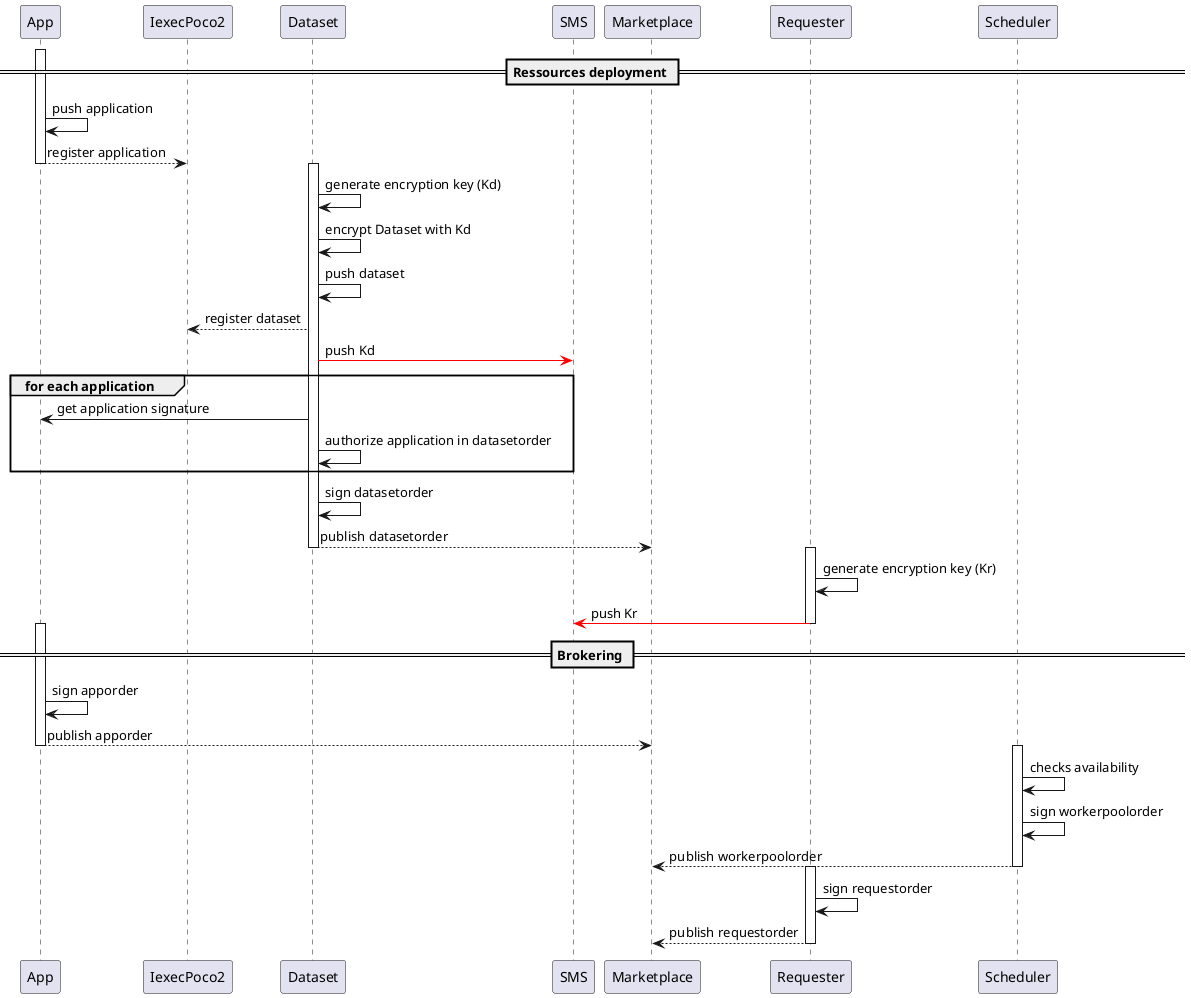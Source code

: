 @startuml

== Ressources deployment ==
activate App
App -> App : push application
App --> IexecPoco2 : register application
deactivate App

activate Dataset
Dataset -> Dataset : generate encryption key (Kd)
Dataset -> Dataset : encrypt Dataset with Kd
Dataset -> Dataset : push dataset
Dataset --> IexecPoco2 : register dataset
Dataset -[#red]> SMS: push Kd
group for each application
	Dataset -> App : get application signature
	Dataset -> Dataset : authorize application in datasetorder
end
Dataset -> Dataset : sign datasetorder
Dataset --> Marketplace : publish datasetorder
deactivate Dataset

activate Requester
Requester -> Requester : generate encryption key (Kr)
Requester -[#red]> SMS: push Kr
deactivate Requester

== Brokering ==

activate App
App -> App : sign apporder
App --> Marketplace : publish apporder
deactivate App

activate Scheduler
Scheduler -> Scheduler : checks availability
Scheduler -> Scheduler : sign workerpoolorder
Scheduler --> Marketplace : publish workerpoolorder
deactivate Scheduler

activate Requester
Requester -> Requester : sign requestorder
Requester --> Marketplace : publish requestorder
deactivate Requester

@enduml

